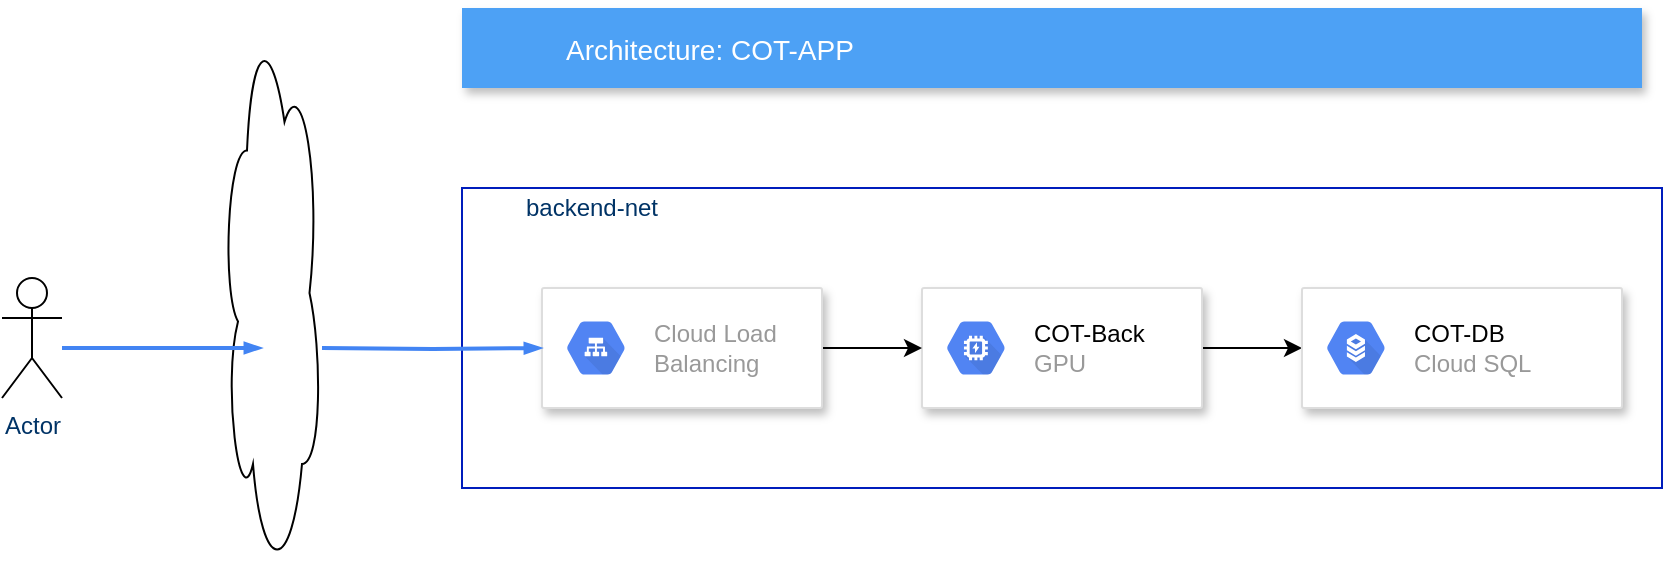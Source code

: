 <mxfile version="10.8.0" type="github"><diagram id="SbWKrhHal6pcyo2mn7Qy" name="Page-1"><mxGraphModel dx="2177" dy="755" grid="1" gridSize="10" guides="1" tooltips="1" connect="1" arrows="1" fold="1" page="1" pageScale="1" pageWidth="850" pageHeight="1100" math="0" shadow="0"><root><mxCell id="0"/><mxCell id="1" parent="0"/><mxCell id="-72b9o6_SHO_4Yo2ID3p-3" value="" style="rounded=0;whiteSpace=wrap;html=1;fillColor=none;strokeColor=#001DBC;fontColor=#ffffff;" vertex="1" parent="1"><mxGeometry x="130" y="230" width="600" height="150" as="geometry"/></mxCell><mxCell id="-72b9o6_SHO_4Yo2ID3p-4" value="" style="ellipse;shape=cloud;whiteSpace=wrap;html=1;fillColor=none;" vertex="1" parent="1"><mxGeometry x="10" y="140" width="50" height="285" as="geometry"/></mxCell><mxCell id="-72b9o6_SHO_4Yo2ID3p-5" value="backend-net" style="text;html=1;strokeColor=none;fillColor=none;align=center;verticalAlign=middle;whiteSpace=wrap;rounded=0;fontColor=#003366;" vertex="1" parent="1"><mxGeometry x="140" y="230" width="110" height="20" as="geometry"/></mxCell><mxCell id="-72b9o6_SHO_4Yo2ID3p-8" value="" style="edgeStyle=orthogonalEdgeStyle;rounded=0;orthogonalLoop=1;jettySize=auto;html=1;exitX=1;exitY=0.5;exitDx=0;exitDy=0;entryX=0;entryY=0.5;entryDx=0;entryDy=0;" edge="1" parent="1" source="-72b9o6_SHO_4Yo2ID3p-13" target="-72b9o6_SHO_4Yo2ID3p-11"><mxGeometry relative="1" as="geometry"><mxPoint x="520" y="310" as="sourcePoint"/><mxPoint x="550" y="310" as="targetPoint"/></mxGeometry></mxCell><mxCell id="-72b9o6_SHO_4Yo2ID3p-11" value="" style="strokeColor=#dddddd;fillColor=#ffffff;shadow=1;strokeWidth=1;rounded=1;absoluteArcSize=1;arcSize=2;fontColor=#003366;" vertex="1" parent="1"><mxGeometry x="550" y="280" width="160" height="60" as="geometry"/></mxCell><mxCell id="-72b9o6_SHO_4Yo2ID3p-12" value="&lt;font color=&quot;#000000&quot;&gt;COT-DB&lt;/font&gt;&lt;br&gt;Cloud SQL" style="dashed=0;connectable=0;html=1;fillColor=#5184F3;strokeColor=none;shape=mxgraph.gcp2.hexIcon;prIcon=cloud_sql;part=1;labelPosition=right;verticalLabelPosition=middle;align=left;verticalAlign=middle;spacingLeft=5;fontColor=#999999;fontSize=12;" vertex="1" parent="-72b9o6_SHO_4Yo2ID3p-11"><mxGeometry y="0.5" width="44" height="39" relative="1" as="geometry"><mxPoint x="5" y="-19.5" as="offset"/></mxGeometry></mxCell><mxCell id="-72b9o6_SHO_4Yo2ID3p-13" value="" style="strokeColor=#dddddd;fillColor=#ffffff;shadow=1;strokeWidth=1;rounded=1;absoluteArcSize=1;arcSize=2;fontColor=#003366;" vertex="1" parent="1"><mxGeometry x="360" y="280" width="140" height="60" as="geometry"/></mxCell><mxCell id="-72b9o6_SHO_4Yo2ID3p-14" value="&lt;font color=&quot;#000000&quot;&gt;COT-Back&lt;/font&gt;&lt;br&gt;GPU" style="dashed=0;connectable=0;html=1;fillColor=#5184F3;strokeColor=none;shape=mxgraph.gcp2.hexIcon;prIcon=gpu;part=1;labelPosition=right;verticalLabelPosition=middle;align=left;verticalAlign=middle;spacingLeft=5;fontColor=#999999;fontSize=12;" vertex="1" parent="-72b9o6_SHO_4Yo2ID3p-13"><mxGeometry y="0.5" width="44" height="39" relative="1" as="geometry"><mxPoint x="5" y="-19.5" as="offset"/></mxGeometry></mxCell><mxCell id="-72b9o6_SHO_4Yo2ID3p-17" value="Architecture: COT-APP" style="fillColor=#4DA1F5;strokeColor=none;shadow=1;gradientColor=none;fontSize=14;align=left;spacingLeft=50;fontColor=#ffffff;" vertex="1" parent="1"><mxGeometry x="130" y="140" width="590" height="40" as="geometry"/></mxCell><mxCell id="-72b9o6_SHO_4Yo2ID3p-23" style="edgeStyle=orthogonalEdgeStyle;rounded=0;orthogonalLoop=1;jettySize=auto;html=1;exitX=1;exitY=0.5;exitDx=0;exitDy=0;entryX=0;entryY=0.5;entryDx=0;entryDy=0;fontColor=#003366;" edge="1" parent="1" source="-72b9o6_SHO_4Yo2ID3p-21" target="-72b9o6_SHO_4Yo2ID3p-13"><mxGeometry relative="1" as="geometry"/></mxCell><mxCell id="-72b9o6_SHO_4Yo2ID3p-21" value="" style="strokeColor=#dddddd;fillColor=#ffffff;shadow=1;strokeWidth=1;rounded=1;absoluteArcSize=1;arcSize=2;fontColor=#003366;" vertex="1" parent="1"><mxGeometry x="170" y="280" width="140" height="60" as="geometry"/></mxCell><mxCell id="-72b9o6_SHO_4Yo2ID3p-22" value="Cloud Load&#xA;Balancing" style="dashed=0;connectable=0;html=1;fillColor=#5184F3;strokeColor=none;shape=mxgraph.gcp2.hexIcon;prIcon=cloud_load_balancing;part=1;labelPosition=right;verticalLabelPosition=middle;align=left;verticalAlign=middle;spacingLeft=5;fontColor=#999999;fontSize=12;" vertex="1" parent="-72b9o6_SHO_4Yo2ID3p-21"><mxGeometry y="0.5" width="44" height="39" relative="1" as="geometry"><mxPoint x="5" y="-19.5" as="offset"/></mxGeometry></mxCell><mxCell id="-72b9o6_SHO_4Yo2ID3p-26" value="" style="edgeStyle=orthogonalEdgeStyle;fontSize=12;html=1;endArrow=blockThin;endFill=1;rounded=0;strokeWidth=2;endSize=4;startSize=4;dashed=0;strokeColor=#4284F3;entryX=0;entryY=0.5;entryDx=0;entryDy=0;" edge="1" parent="1" target="-72b9o6_SHO_4Yo2ID3p-21"><mxGeometry width="100" relative="1" as="geometry"><mxPoint x="60" y="310" as="sourcePoint"/><mxPoint x="100" y="310" as="targetPoint"/></mxGeometry></mxCell><mxCell id="-72b9o6_SHO_4Yo2ID3p-29" value="" style="edgeStyle=orthogonalEdgeStyle;fontSize=12;html=1;endArrow=blockThin;endFill=1;rounded=0;strokeWidth=2;endSize=4;startSize=4;dashed=0;strokeColor=#4284F3;" edge="1" parent="1"><mxGeometry width="100" relative="1" as="geometry"><mxPoint x="-70" y="310" as="sourcePoint"/><mxPoint x="30" y="310" as="targetPoint"/></mxGeometry></mxCell><mxCell id="-72b9o6_SHO_4Yo2ID3p-30" value="Actor" style="shape=umlActor;verticalLabelPosition=bottom;labelBackgroundColor=#ffffff;verticalAlign=top;html=1;outlineConnect=0;fillColor=none;fontColor=#003366;" vertex="1" parent="1"><mxGeometry x="-100" y="275" width="30" height="60" as="geometry"/></mxCell></root></mxGraphModel></diagram></mxfile>